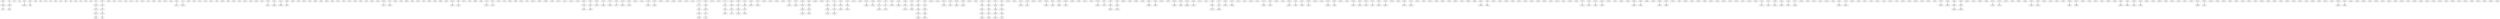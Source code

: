 digraph adj {
graph [k=96]
edge [d=-95]
"104+" [l=652]
"104-" [l=652]
"134+" [l=809]
"134-" [l=809]
"208+" [l=1136]
"208-" [l=1136]
"306+" [l=818]
"306-" [l=818]
"357+" [l=622]
"357-" [l=622]
"369+" [l=962]
"369-" [l=962]
"383+" [l=705]
"383-" [l=705]
"653+" [l=891]
"653-" [l=891]
"664+" [l=837]
"664-" [l=837]
"795+" [l=643]
"795-" [l=643]
"1186+" [l=650]
"1186-" [l=650]
"1220+" [l=741]
"1220-" [l=741]
"1241+" [l=528]
"1241-" [l=528]
"1243+" [l=581]
"1243-" [l=581]
"1298+" [l=786]
"1298-" [l=786]
"1654+" [l=1313]
"1654-" [l=1313]
"1811+" [l=1598]
"1811-" [l=1598]
"1859+" [l=613]
"1859-" [l=613]
"1872+" [l=811]
"1872-" [l=811]
"1951+" [l=845]
"1951-" [l=845]
"1989+" [l=959]
"1989-" [l=959]
"2318+" [l=1782]
"2318-" [l=1782]
"2355+" [l=876]
"2355-" [l=876]
"2401+" [l=721]
"2401-" [l=721]
"2435+" [l=732]
"2435-" [l=732]
"2451+" [l=1755]
"2451-" [l=1755]
"2560+" [l=862]
"2560-" [l=862]
"2654+" [l=761]
"2654-" [l=761]
"2843+" [l=871]
"2843-" [l=871]
"2894+" [l=1394]
"2894-" [l=1394]
"3055+" [l=789]
"3055-" [l=789]
"3076+" [l=504]
"3076-" [l=504]
"3193+" [l=635]
"3193-" [l=635]
"3240+" [l=812]
"3240-" [l=812]
"3304+" [l=760]
"3304-" [l=760]
"3411+" [l=1458]
"3411-" [l=1458]
"3430+" [l=832]
"3430-" [l=832]
"3628+" [l=1781]
"3628-" [l=1781]
"4478+" [l=698]
"4478-" [l=698]
"4665+" [l=1259]
"4665-" [l=1259]
"4899+" [l=675]
"4899-" [l=675]
"5664+" [l=852]
"5664-" [l=852]
"5670+" [l=841]
"5670-" [l=841]
"5688+" [l=567]
"5688-" [l=567]
"5714+" [l=1397]
"5714-" [l=1397]
"6102+" [l=712]
"6102-" [l=712]
"6490+" [l=639]
"6490-" [l=639]
"7833+" [l=503]
"7833-" [l=503]
"11835+" [l=630]
"11835-" [l=630]
"11996+" [l=772]
"11996-" [l=772]
"12151+" [l=1309]
"12151-" [l=1309]
"12152+" [l=9329]
"12152-" [l=9329]
"12153+" [l=6540]
"12153-" [l=6540]
"12154+" [l=13563]
"12154-" [l=13563]
"12157+" [l=11636]
"12157-" [l=11636]
"12159+" [l=5961]
"12159-" [l=5961]
"12162+" [l=3717]
"12162-" [l=3717]
"12166+" [l=21931]
"12166-" [l=21931]
"12168+" [l=4692]
"12168-" [l=4692]
"12169+" [l=8383]
"12169-" [l=8383]
"12170+" [l=10136]
"12170-" [l=10136]
"12171+" [l=1810]
"12171-" [l=1810]
"12174+" [l=3852]
"12174-" [l=3852]
"12175+" [l=5426]
"12175-" [l=5426]
"12177+" [l=5255]
"12177-" [l=5255]
"12180+" [l=4777]
"12180-" [l=4777]
"12182+" [l=12512]
"12182-" [l=12512]
"12183+" [l=3988]
"12183-" [l=3988]
"12184+" [l=13172]
"12184-" [l=13172]
"12193+" [l=4352]
"12193-" [l=4352]
"12197+" [l=3142]
"12197-" [l=3142]
"12200+" [l=15783]
"12200-" [l=15783]
"12203+" [l=3505]
"12203-" [l=3505]
"12205+" [l=3975]
"12205-" [l=3975]
"12209+" [l=10537]
"12209-" [l=10537]
"12213+" [l=10311]
"12213-" [l=10311]
"12217+" [l=26444]
"12217-" [l=26444]
"12218+" [l=19935]
"12218-" [l=19935]
"12219+" [l=2392]
"12219-" [l=2392]
"12221+" [l=2069]
"12221-" [l=2069]
"12224+" [l=16256]
"12224-" [l=16256]
"12226+" [l=3203]
"12226-" [l=3203]
"12227+" [l=6256]
"12227-" [l=6256]
"12231+" [l=4673]
"12231-" [l=4673]
"12232+" [l=1089]
"12232-" [l=1089]
"12233+" [l=6708]
"12233-" [l=6708]
"12236+" [l=4853]
"12236-" [l=4853]
"12237+" [l=5958]
"12237-" [l=5958]
"12238+" [l=17357]
"12238-" [l=17357]
"12239+" [l=6696]
"12239-" [l=6696]
"12242+" [l=10987]
"12242-" [l=10987]
"12245+" [l=2940]
"12245-" [l=2940]
"12246+" [l=1830]
"12246-" [l=1830]
"12248+" [l=4614]
"12248-" [l=4614]
"12249+" [l=1689]
"12249-" [l=1689]
"12252+" [l=2149]
"12252-" [l=2149]
"12253+" [l=4962]
"12253-" [l=4962]
"12254+" [l=16654]
"12254-" [l=16654]
"12257+" [l=5604]
"12257-" [l=5604]
"12261+" [l=16966]
"12261-" [l=16966]
"12264+" [l=6669]
"12264-" [l=6669]
"12265+" [l=4004]
"12265-" [l=4004]
"12266+" [l=5030]
"12266-" [l=5030]
"12267+" [l=8784]
"12267-" [l=8784]
"12268+" [l=1198]
"12268-" [l=1198]
"12269+" [l=4744]
"12269-" [l=4744]
"12272+" [l=5517]
"12272-" [l=5517]
"12274+" [l=883]
"12274-" [l=883]
"12279+" [l=2423]
"12279-" [l=2423]
"12283+" [l=777]
"12283-" [l=777]
"12284+" [l=8620]
"12284-" [l=8620]
"12286+" [l=13223]
"12286-" [l=13223]
"12289+" [l=1637]
"12289-" [l=1637]
"12293+" [l=5316]
"12293-" [l=5316]
"12298+" [l=4184]
"12298-" [l=4184]
"12299+" [l=3239]
"12299-" [l=3239]
"12300+" [l=8128]
"12300-" [l=8128]
"12301+" [l=603]
"12301-" [l=603]
"12310+" [l=5442]
"12310-" [l=5442]
"12311+" [l=19785]
"12311-" [l=19785]
"12317+" [l=9242]
"12317-" [l=9242]
"12319+" [l=5796]
"12319-" [l=5796]
"12321+" [l=6341]
"12321-" [l=6341]
"12324+" [l=956]
"12324-" [l=956]
"12327+" [l=7178]
"12327-" [l=7178]
"12328+" [l=5168]
"12328-" [l=5168]
"12329+" [l=2616]
"12329-" [l=2616]
"12331+" [l=4933]
"12331-" [l=4933]
"12334+" [l=4595]
"12334-" [l=4595]
"12338+" [l=7154]
"12338-" [l=7154]
"12340+" [l=7033]
"12340-" [l=7033]
"12341+" [l=8290]
"12341-" [l=8290]
"12342+" [l=1271]
"12342-" [l=1271]
"12345+" [l=5485]
"12345-" [l=5485]
"12350+" [l=12850]
"12350-" [l=12850]
"12351+" [l=8587]
"12351-" [l=8587]
"12352+" [l=12137]
"12352-" [l=12137]
"12353+" [l=6288]
"12353-" [l=6288]
"12357+" [l=6459]
"12357-" [l=6459]
"12358+" [l=1809]
"12358-" [l=1809]
"12359+" [l=17325]
"12359-" [l=17325]
"12361+" [l=6662]
"12361-" [l=6662]
"12362+" [l=1476]
"12362-" [l=1476]
"12364+" [l=2610]
"12364-" [l=2610]
"12366+" [l=2844]
"12366-" [l=2844]
"12370+" [l=4255]
"12370-" [l=4255]
"12373+" [l=2396]
"12373-" [l=2396]
"12378+" [l=4492]
"12378-" [l=4492]
"12380+" [l=5578]
"12380-" [l=5578]
"12383+" [l=6608]
"12383-" [l=6608]
"12385+" [l=18573]
"12385-" [l=18573]
"12388+" [l=1635]
"12388-" [l=1635]
"12389+" [l=3174]
"12389-" [l=3174]
"12391+" [l=7245]
"12391-" [l=7245]
"12392+" [l=1481]
"12392-" [l=1481]
"12397+" [l=2281]
"12397-" [l=2281]
"12399+" [l=2878]
"12399-" [l=2878]
"12400+" [l=2536]
"12400-" [l=2536]
"12402+" [l=7895]
"12402-" [l=7895]
"12404+" [l=2325]
"12404-" [l=2325]
"12410+" [l=11370]
"12410-" [l=11370]
"12411+" [l=18996]
"12411-" [l=18996]
"12418+" [l=6629]
"12418-" [l=6629]
"12423+" [l=13189]
"12423-" [l=13189]
"12430+" [l=5461]
"12430-" [l=5461]
"12432+" [l=7026]
"12432-" [l=7026]
"12433+" [l=3846]
"12433-" [l=3846]
"12435+" [l=579]
"12435-" [l=579]
"12441+" [l=15507]
"12441-" [l=15507]
"12445+" [l=8743]
"12445-" [l=8743]
"12453+" [l=2881]
"12453-" [l=2881]
"12454+" [l=9409]
"12454-" [l=9409]
"12457+" [l=6502]
"12457-" [l=6502]
"12465+" [l=7234]
"12465-" [l=7234]
"12468+" [l=6714]
"12468-" [l=6714]
"12472+" [l=1053]
"12472-" [l=1053]
"12488+" [l=8806]
"12488-" [l=8806]
"12489+" [l=3115]
"12489-" [l=3115]
"12490+" [l=7673]
"12490-" [l=7673]
"12492+" [l=12734]
"12492-" [l=12734]
"12493+" [l=6146]
"12493-" [l=6146]
"12496+" [l=3229]
"12496-" [l=3229]
"12498+" [l=18926]
"12498-" [l=18926]
"12500+" [l=1553]
"12500-" [l=1553]
"12501+" [l=9516]
"12501-" [l=9516]
"12509+" [l=8319]
"12509-" [l=8319]
"12515+" [l=7341]
"12515-" [l=7341]
"12516+" [l=1301]
"12516-" [l=1301]
"12519+" [l=1517]
"12519-" [l=1517]
"12521+" [l=5295]
"12521-" [l=5295]
"12526+" [l=895]
"12526-" [l=895]
"12531+" [l=8623]
"12531-" [l=8623]
"12535+" [l=11629]
"12535-" [l=11629]
"12537+" [l=16900]
"12537-" [l=16900]
"12538+" [l=27557]
"12538-" [l=27557]
"12539+" [l=11214]
"12539-" [l=11214]
"12541+" [l=5443]
"12541-" [l=5443]
"12542+" [l=4534]
"12542-" [l=4534]
"12543+" [l=6981]
"12543-" [l=6981]
"12546+" [l=5001]
"12546-" [l=5001]
"12547+" [l=7339]
"12547-" [l=7339]
"12551+" [l=1858]
"12551-" [l=1858]
"12552+" [l=8931]
"12552-" [l=8931]
"12553+" [l=5512]
"12553-" [l=5512]
"12554+" [l=2156]
"12554-" [l=2156]
"12555+" [l=3244]
"12555-" [l=3244]
"12559+" [l=20855]
"12559-" [l=20855]
"12561+" [l=2198]
"12561-" [l=2198]
"12562+" [l=12609]
"12562-" [l=12609]
"12563+" [l=2776]
"12563-" [l=2776]
"12564+" [l=3554]
"12564-" [l=3554]
"12565+" [l=11994]
"12565-" [l=11994]
"12566+" [l=4287]
"12566-" [l=4287]
"12567+" [l=5971]
"12567-" [l=5971]
"12568+" [l=3598]
"12568-" [l=3598]
"12571+" [l=3085]
"12571-" [l=3085]
"12573+" [l=24899]
"12573-" [l=24899]
"12574+" [l=3672]
"12574-" [l=3672]
"12575+" [l=6547]
"12575-" [l=6547]
"12576+" [l=6842]
"12576-" [l=6842]
"12577+" [l=14277]
"12577-" [l=14277]
"12579+" [l=5287]
"12579-" [l=5287]
"12580+" [l=5379]
"12580-" [l=5379]
"12582+" [l=7614]
"12582-" [l=7614]
"12584+" [l=5861]
"12584-" [l=5861]
"12585+" [l=9360]
"12585-" [l=9360]
"12586+" [l=17615]
"12586-" [l=17615]
"12587+" [l=6538]
"12587-" [l=6538]
"12589+" [l=7948]
"12589-" [l=7948]
"12591+" [l=29616]
"12591-" [l=29616]
"12592+" [l=16101]
"12592-" [l=16101]
"12593+" [l=2684]
"12593-" [l=2684]
"12594+" [l=1719]
"12594-" [l=1719]
"12596+" [l=1421]
"12596-" [l=1421]
"12597+" [l=22236]
"12597-" [l=22236]
"12599+" [l=7978]
"12599-" [l=7978]
"12600+" [l=19040]
"12600-" [l=19040]
"12601+" [l=24528]
"12601-" [l=24528]
"12602+" [l=9204]
"12602-" [l=9204]
"12603+" [l=5842]
"12603-" [l=5842]
"12604+" [l=41075]
"12604-" [l=41075]
"12605+" [l=13677]
"12605-" [l=13677]
"12606+" [l=29089]
"12606-" [l=29089]
"12607+" [l=3847]
"12607-" [l=3847]
"12608+" [l=28719]
"12608-" [l=28719]
"12610+" [l=19679]
"12610-" [l=19679]
"12612+" [l=14344]
"12612-" [l=14344]
"12613+" [l=7690]
"12613-" [l=7690]
"12616+" [l=3055]
"12616-" [l=3055]
"12617+" [l=29040]
"12617-" [l=29040]
"12618+" [l=7057]
"12618-" [l=7057]
"12619+" [l=11369]
"12619-" [l=11369]
"12620+" [l=30734]
"12620-" [l=30734]
"12621+" [l=1140]
"12621-" [l=1140]
"12622+" [l=1746]
"12622-" [l=1746]
"12624+" [l=6930]
"12624-" [l=6930]
"12625+" [l=18416]
"12625-" [l=18416]
"12626+" [l=4101]
"12626-" [l=4101]
"12627+" [l=8274]
"12627-" [l=8274]
"12628+" [l=4844]
"12628-" [l=4844]
"12629+" [l=2921]
"12629-" [l=2921]
"12630+" [l=8880]
"12630-" [l=8880]
"12632+" [l=16943]
"12632-" [l=16943]
"12634+" [l=11851]
"12634-" [l=11851]
"12635+" [l=15823]
"12635-" [l=15823]
"12636+" [l=50571]
"12636-" [l=50571]
"12637+" [l=14102]
"12637-" [l=14102]
"12638+" [l=8103]
"12638-" [l=8103]
"12639+" [l=5488]
"12639-" [l=5488]
"12641+" [l=8726]
"12641-" [l=8726]
"12643+" [l=10612]
"12643-" [l=10612]
"12644+" [l=8190]
"12644-" [l=8190]
"12645+" [l=9815]
"12645-" [l=9815]
"12646+" [l=21937]
"12646-" [l=21937]
"12647+" [l=28242]
"12647-" [l=28242]
"12648+" [l=21200]
"12648-" [l=21200]
"12650+" [l=8759]
"12650-" [l=8759]
"12651+" [l=6684]
"12651-" [l=6684]
"12652+" [l=14407]
"12652-" [l=14407]
"12653+" [l=11317]
"12653-" [l=11317]
"12655+" [l=2381]
"12655-" [l=2381]
"12657+" [l=8278]
"12657-" [l=8278]
"12658+" [l=2417]
"12658-" [l=2417]
"12659+" [l=8672]
"12659-" [l=8672]
"12660+" [l=1593]
"12660-" [l=1593]
"12661+" [l=12142]
"12661-" [l=12142]
"12662+" [l=4641]
"12662-" [l=4641]
"12663+" [l=6796]
"12663-" [l=6796]
"12665+" [l=3197]
"12665-" [l=3197]
"12667+" [l=1899]
"12667-" [l=1899]
"12670+" [l=14518]
"12670-" [l=14518]
"12675+" [l=11698]
"12675-" [l=11698]
"12676+" [l=2017]
"12676-" [l=2017]
"12678+" [l=2329]
"12678-" [l=2329]
"12680+" [l=10448]
"12680-" [l=10448]
"12681+" [l=10695]
"12681-" [l=10695]
"12682+" [l=13047]
"12682-" [l=13047]
"12683+" [l=35473]
"12683-" [l=35473]
"12684+" [l=5512]
"12684-" [l=5512]
"104-" -> "12563-" [d=-319 e=37.8 n=15]
"208+" -> "12301+" [d=-160 e=33.6 n=19]
"795+" -> "12253+" [d=-78 e=31.2 n=22]
"1811-" -> "12601+" [d=-113 e=31.2 n=22]
"2435-" -> "12554+" [d=-283 e=36.6 n=16]
"2451+" -> "12300+" [d=-152 e=29.9 n=24]
"3304+" -> "12563+" [d=-95 e=0.0 n=15]
"3411-" -> "12620-" [d=-244 e=37.8 n=15]
"5664-" -> "12515-" [d=-130 e=28.7 n=26]
"5714+" -> "12571+" [d=-282 e=33.6 n=19]
"12153+" -> "12254+" [d=-181 e=28.7 n=26]
"12153-" -> "12665-" [d=-266 e=35.5 n=17]
"12154-" -> "12200+" [d=-150 e=26.3 n=31]
"12157+" -> "12239+" [d=-159 e=31.9 n=21]
"12159+" -> "12653+" [d=-146 e=28.7 n=26]
"12166+" -> "12193+" [d=-188 e=37.8 n=15]
"12171+" -> "12435-" [d=-211 e=36.6 n=16]
"12171-" -> "12174-" [d=-152 e=34.5 n=18]
"12174+" -> "12171+" [d=-152 e=34.5 n=18]
"12177+" -> "12237-" [d=-192 e=36.6 n=16]
"12180+" -> "12357+" [d=-146 e=28.2 n=27]
"12182-" -> "12203+" [d=-160 e=32.7 n=20]
"12193-" -> "12166-" [d=-188 e=37.8 n=15]
"12197-" -> "12397+" [d=-186 e=36.6 n=16]
"12200-" -> "12154+" [d=-150 e=26.3 n=31]
"12203-" -> "12182+" [d=-160 e=32.7 n=20]
"12205+" -> "12410+" [d=-136 e=30.5 n=23]
"12213-" -> "12249-" [d=-157 e=37.8 n=15]
"12217+" -> "12327+" [d=-234 e=25.1 n=34]
"12217-" -> "12253-" [d=-154 e=29.9 n=24]
"12218-" -> "12352-" [d=-165 e=36.6 n=16]
"12221+" -> "12298+" [d=-136 e=35.5 n=17]
"12224-" -> "12577-" [d=-261 e=37.8 n=15]
"12226-" -> "12358+" [d=-95 e=31.9 n=21]
"12227+" -> "12232+" [d=-130 e=31.2 n=22]
"12227-" -> "12264+" [d=-113 e=29.3 n=25]
"12231+" -> "12453+" [d=-76 e=35.5 n=17]
"12231-" -> "12366+" [d=-107 e=28.7 n=26]
"12232-" -> "12227-" [d=-130 e=31.2 n=22]
"12236-" -> "12501-" [d=-212 e=37.8 n=15]
"12237+" -> "12177-" [d=-192 e=36.6 n=16]
"12237-" -> "12516-" [d=-209 e=34.5 n=18]
"12238+" -> "12658+" [d=-251 e=36.6 n=16]
"12239-" -> "12157-" [d=-159 e=31.9 n=21]
"12245-" -> "12340-" [d=-207 e=33.6 n=19]
"12246+" -> "12675-" [d=-179 e=34.5 n=18]
"12248+" -> "12266-" [d=-232 e=32.7 n=20]
"12248-" -> "12272-" [d=-197 e=32.7 n=20]
"12249+" -> "12213+" [d=-157 e=37.8 n=15]
"12249-" -> "12574-" [d=-218 e=33.6 n=19]
"12253+" -> "12217+" [d=-154 e=29.9 n=24]
"12253-" -> "795-" [d=-78 e=31.2 n=22]
"12254-" -> "12153-" [d=-181 e=28.7 n=26]
"12257+" -> "12619+" [d=-127 e=28.2 n=27]
"12264-" -> "12227+" [d=-113 e=29.3 n=25]
"12265+" -> "12634+" [d=-192 e=37.8 n=15]
"12266+" -> "12248-" [d=-232 e=32.7 n=20]
"12266-" -> "12383+" [d=-72 e=35.5 n=17]
"12267+" -> "12498-" [d=-186 e=30.5 n=23]
"12268+" -> "12592+" [d=-172 e=32.7 n=20]
"12268-" -> "12410-" [d=-251 e=35.5 n=17]
"12272+" -> "12248+" [d=-197 e=32.7 n=20]
"12279+" -> "12607+" [d=-92 e=37.8 n=15]
"12283+" -> "12328+" [d=-128 e=32.7 n=20]
"12283-" -> "12676+" [d=-302 e=32.7 n=20]
"12289-" -> "12682-" [d=-101 e=30.5 n=23]
"12298-" -> "12221-" [d=-136 e=35.5 n=17]
"12299-" -> "12585-" [d=-240 e=28.2 n=27]
"12300-" -> "2451-" [d=-152 e=29.9 n=24]
"12301-" -> "208-" [d=-160 e=33.6 n=19]
"12310+" -> "12659+" [d=-206 e=35.5 n=17]
"12317-" -> "12351-" [d=-114 e=33.6 n=19]
"12319-" -> "12600+" [d=-250 e=36.6 n=16]
"12327+" -> "12621-" [d=-337 e=37.8 n=15]
"12327-" -> "12217-" [d=-234 e=25.1 n=34]
"12328-" -> "12283-" [d=-128 e=32.7 n=20]
"12329-" -> "12472-" [d=-216 e=30.5 n=23]
"12331-" -> "12383-" [d=-149 e=36.6 n=16]
"12338+" -> "12391+" [d=-300 e=33.6 n=19]
"12340+" -> "12245+" [d=-207 e=33.6 n=19]
"12340-" -> "12357-" [d=-175 e=24.4 n=36]
"12341+" -> "12608-" [d=-200 e=37.8 n=15]
"12342+" -> "12445-" [d=-189 e=28.7 n=26]
"12350+" -> "12490+" [d=-209 e=35.5 n=17]
"12351+" -> "12317+" [d=-114 e=33.6 n=19]
"12351-" -> "12639+" [d=-126 e=32.7 n=20]
"12352+" -> "12218+" [d=-165 e=36.6 n=16]
"12352-" -> "12622+" [d=-130 e=32.7 n=20]
"12357+" -> "12340+" [d=-175 e=24.4 n=36]
"12357-" -> "12180-" [d=-146 e=28.2 n=27]
"12358-" -> "12226+" [d=-95 e=31.9 n=21]
"12359+" -> "12432+" [d=-140 e=29.9 n=24]
"12361+" -> "12411+" [d=-201 e=31.9 n=21]
"12362-" -> "12500+" [d=-185 e=37.8 n=15]
"12366+" -> "12683-" [d=-135 e=35.5 n=17]
"12366-" -> "12231+" [d=-107 e=28.7 n=26]
"12370-" -> "12399+" [d=-230 e=36.6 n=16]
"12383+" -> "12331+" [d=-149 e=36.6 n=16]
"12383-" -> "12266+" [d=-72 e=35.5 n=17]
"12389-" -> "12661-" [d=-166 e=36.6 n=16]
"12391-" -> "12338-" [d=-300 e=33.6 n=19]
"12397-" -> "12197+" [d=-186 e=36.6 n=16]
"12399-" -> "12370+" [d=-230 e=36.6 n=16]
"12410+" -> "12268+" [d=-251 e=35.5 n=17]
"12410-" -> "12205-" [d=-136 e=30.5 n=23]
"12411-" -> "12361-" [d=-201 e=31.9 n=21]
"12432-" -> "12359-" [d=-140 e=29.9 n=24]
"12433-" -> "12657+" [d=-252 e=29.9 n=24]
"12435+" -> "12171-" [d=-211 e=36.6 n=16]
"12435-" -> "12445+" [d=-105 e=25.9 n=32]
"12441+" -> "12454-" [d=-283 e=34.5 n=18]
"12445+" -> "12342-" [d=-189 e=28.7 n=26]
"12445-" -> "12435+" [d=-105 e=25.9 n=32]
"12453-" -> "12231-" [d=-76 e=35.5 n=17]
"12454+" -> "12441-" [d=-283 e=34.5 n=18]
"12468-" -> "12586-" [d=-250 e=35.5 n=17]
"12472+" -> "12329+" [d=-216 e=30.5 n=23]
"12489+" -> "12562-" [d=-161 e=34.5 n=18]
"12490-" -> "12350-" [d=-209 e=35.5 n=17]
"12498+" -> "12267-" [d=-186 e=30.5 n=23]
"12500-" -> "12362+" [d=-185 e=37.8 n=15]
"12501+" -> "12236+" [d=-212 e=37.8 n=15]
"12515+" -> "5664+" [d=-130 e=28.7 n=26]
"12516+" -> "12237+" [d=-209 e=34.5 n=18]
"12516-" -> "12591-" [d=-134 e=35.5 n=17]
"12531-" -> "12553+" [d=-142 e=31.2 n=22]
"12535-" -> "12596+" [d=-95 e=0.0 n=20]
"12537-" -> "12538+" [d=-189 e=0.0 n=34]
"12538-" -> "12537+" [d=-189 e=0.0 n=34]
"12543-" -> "12643+" [d=-327 e=37.8 n=15]
"12553-" -> "12531+" [d=-142 e=31.2 n=22]
"12554-" -> "2435+" [d=-283 e=36.6 n=16]
"12562+" -> "12489-" [d=-161 e=34.5 n=18]
"12563+" -> "104+" [d=-319 e=37.8 n=15]
"12563-" -> "3304-" [d=-95 e=0.0 n=15]
"12564-" -> "12565+" [d=-166 e=0.0 n=22]
"12565-" -> "12564+" [d=-166 e=0.0 n=22]
"12566-" -> "12602-" [d=-75 e=0.0 n=21]
"12571-" -> "5714-" [d=-282 e=33.6 n=19]
"12573+" -> "12577+" [d=-190 e=0.0 n=17]
"12574+" -> "12249+" [d=-218 e=33.6 n=19]
"12574-" -> "12575+" [d=-172 e=0.0 n=26]
"12575-" -> "12574+" [d=-172 e=0.0 n=26]
"12576+" -> "12613-" [d=-274 e=28.7 n=26]
"12577+" -> "12224+" [d=-261 e=37.8 n=15]
"12577-" -> "12573-" [d=-190 e=0.0 n=17]
"12582-" -> "12593-" [d=-204 e=36.6 n=16]
"12585+" -> "12299+" [d=-240 e=28.2 n=27]
"12586+" -> "12468+" [d=-250 e=35.5 n=17]
"12589+" -> "12667-" [d=-96 e=36.6 n=16]
"12591+" -> "12516+" [d=-134 e=35.5 n=17]
"12592-" -> "12268-" [d=-172 e=32.7 n=20]
"12593+" -> "12582+" [d=-204 e=36.6 n=16]
"12596-" -> "12535+" [d=-95 e=0.0 n=20]
"12600-" -> "12319+" [d=-250 e=36.6 n=16]
"12601-" -> "1811+" [d=-113 e=31.2 n=22]
"12602+" -> "12566+" [d=-75 e=0.0 n=21]
"12602-" -> "12638+" [d=-219 e=31.9 n=21]
"12603-" -> "12680+" [d=-155 e=30.5 n=23]
"12604+" -> "12636+" [d=-297 e=32.7 n=20]
"12607-" -> "12279-" [d=-92 e=37.8 n=15]
"12608+" -> "12341-" [d=-200 e=37.8 n=15]
"12613+" -> "12576-" [d=-274 e=28.7 n=26]
"12616-" -> "12644-" [d=-95 e=0.0 n=18]
"12617+" -> "12626-" [d=-325 e=0.0 n=17]
"12619-" -> "12257-" [d=-127 e=28.2 n=27]
"12620+" -> "3411+" [d=-244 e=37.8 n=15]
"12621+" -> "12327-" [d=-337 e=37.8 n=15]
"12622-" -> "12352+" [d=-130 e=32.7 n=20]
"12626+" -> "12617-" [d=-325 e=0.0 n=17]
"12634-" -> "12265-" [d=-192 e=37.8 n=15]
"12636-" -> "12604-" [d=-297 e=32.7 n=20]
"12638-" -> "12602+" [d=-219 e=31.9 n=21]
"12639-" -> "12351+" [d=-126 e=32.7 n=20]
"12641+" -> "12644+" [d=-133 e=35.5 n=17]
"12641-" -> "12675+" [d=-96 e=33.6 n=19]
"12643-" -> "12543+" [d=-327 e=37.8 n=15]
"12644+" -> "12616+" [d=-95 e=0.0 n=18]
"12644-" -> "12641-" [d=-133 e=35.5 n=17]
"12645-" -> "12646-" [d=-255 e=37.8 n=15]
"12646+" -> "12645+" [d=-255 e=37.8 n=15]
"12647-" -> "12683+" [d=-212 e=27.2 n=29]
"12653-" -> "12159-" [d=-146 e=28.7 n=26]
"12657-" -> "12433+" [d=-252 e=29.9 n=24]
"12658-" -> "12238-" [d=-251 e=36.6 n=16]
"12659-" -> "12310-" [d=-206 e=35.5 n=17]
"12661+" -> "12389+" [d=-166 e=36.6 n=16]
"12665+" -> "12153+" [d=-266 e=35.5 n=17]
"12667+" -> "12589-" [d=-96 e=36.6 n=16]
"12675+" -> "12246-" [d=-179 e=34.5 n=18]
"12675-" -> "12641+" [d=-96 e=33.6 n=19]
"12676-" -> "12283+" [d=-302 e=32.7 n=20]
"12680-" -> "12603+" [d=-155 e=30.5 n=23]
"12682+" -> "12289+" [d=-101 e=30.5 n=23]
"12683+" -> "12366-" [d=-135 e=35.5 n=17]
"12683-" -> "12647+" [d=-212 e=27.2 n=29]
}
